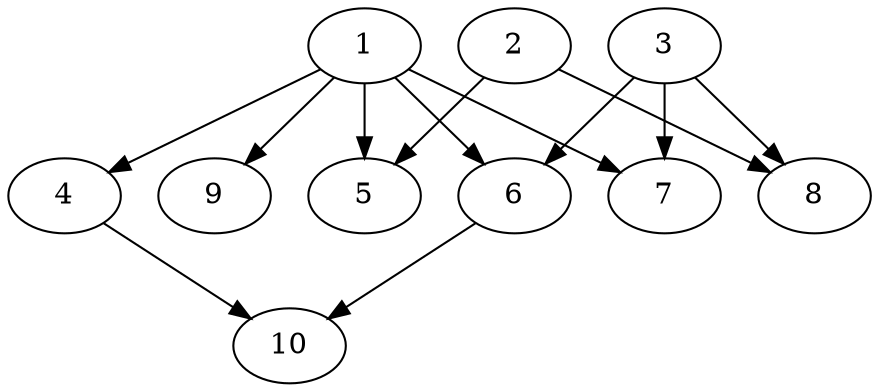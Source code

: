 // DAG automatically generated by daggen at Tue Aug  6 16:21:19 2019
// ./daggen --dot -n 10 --ccr 0.3 --fat 0.8 --regular 0.5 --density 0.5 --mindata 5242880 --maxdata 52428800 
digraph G {
  1 [size="150592853", alpha="0.15", expect_size="45177856"] 
  1 -> 4 [size ="45177856"]
  1 -> 5 [size ="45177856"]
  1 -> 6 [size ="45177856"]
  1 -> 7 [size ="45177856"]
  1 -> 9 [size ="45177856"]
  2 [size="85432320", alpha="0.13", expect_size="25629696"] 
  2 -> 5 [size ="25629696"]
  2 -> 8 [size ="25629696"]
  3 [size="71925760", alpha="0.15", expect_size="21577728"] 
  3 -> 6 [size ="21577728"]
  3 -> 7 [size ="21577728"]
  3 -> 8 [size ="21577728"]
  4 [size="131450880", alpha="0.11", expect_size="39435264"] 
  4 -> 10 [size ="39435264"]
  5 [size="163348480", alpha="0.19", expect_size="49004544"] 
  6 [size="117029547", alpha="0.11", expect_size="35108864"] 
  6 -> 10 [size ="35108864"]
  7 [size="46496427", alpha="0.01", expect_size="13948928"] 
  8 [size="171902293", alpha="0.12", expect_size="51570688"] 
  9 [size="123955200", alpha="0.10", expect_size="37186560"] 
  10 [size="54060373", alpha="0.03", expect_size="16218112"] 
}
